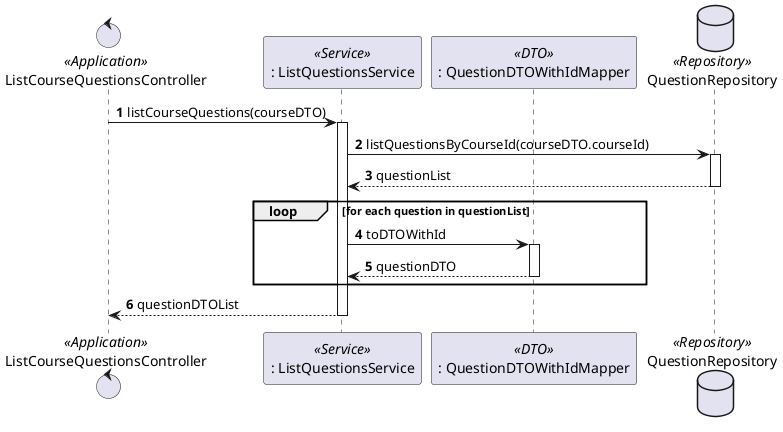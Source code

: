 @startuml
'https://plantuml.com/sequence-diagram

autonumber


control "ListCourseQuestionsController" as CTRL <<Application>>
participant ": ListQuestionsService" as LQS <<Service>>

participant ": QuestionDTOWithIdMapper" as QM <<DTO>>
database QuestionRepository as QR <<Repository>>

CTRL -> LQS : listCourseQuestions(courseDTO)
activate LQS

LQS -> QR : listQuestionsByCourseId(courseDTO.courseId)
activate QR
QR --> LQS : questionList
deactivate QR
loop for each question in questionList
LQS -> QM : toDTOWithId
activate QM
QM --> LQS : questionDTO
deactivate QM
end loop
LQS --> CTRL : questionDTOList
deactivate LQS

@enduml